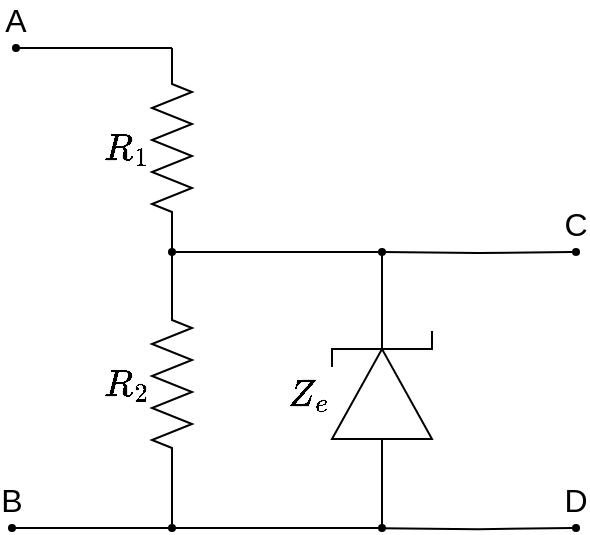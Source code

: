 <mxfile version="12.2.0" type="device" pages="1"><diagram name="Page-1" id="7e0a89b8-554c-2b80-1dc8-d5c74ca68de4"><mxGraphModel dx="589" dy="328" grid="1" gridSize="10" guides="1" tooltips="1" connect="1" arrows="1" fold="1" page="1" pageScale="1" pageWidth="1169" pageHeight="827" background="#ffffff" math="1" shadow="0"><root><mxCell id="0"/><mxCell id="1" parent="0"/><mxCell id="CSaEqaCMofFr_qnGQZPV-8" value="" style="edgeStyle=orthogonalEdgeStyle;rounded=0;orthogonalLoop=1;jettySize=auto;html=1;endArrow=none;endFill=0;fontFamily=Helvetica;fontSize=16;" edge="1" parent="1" source="CSaEqaCMofFr_qnGQZPV-15" target="CSaEqaCMofFr_qnGQZPV-7"><mxGeometry relative="1" as="geometry"/></mxCell><mxCell id="1cb643a89b7d889d-5" value="$$R_1$$" style="verticalLabelPosition=middle;shadow=0;dashed=0;align=right;fillColor=#ffffff;html=1;verticalAlign=middle;strokeWidth=1;shape=mxgraph.electrical.resistors.resistor_2;rounded=1;comic=0;labelBackgroundColor=none;fontFamily=Helvetica;fontSize=16;fontColor=#000000;direction=south;labelPosition=left;" parent="1" vertex="1"><mxGeometry x="210" y="32" width="20" height="100" as="geometry"/></mxCell><mxCell id="CSaEqaCMofFr_qnGQZPV-7" value="$$R_2$$" style="verticalLabelPosition=middle;shadow=0;dashed=0;align=right;fillColor=#ffffff;html=1;verticalAlign=middle;strokeWidth=1;shape=mxgraph.electrical.resistors.resistor_2;rounded=1;comic=0;labelBackgroundColor=none;fontFamily=Helvetica;fontSize=16;fontColor=#000000;direction=south;labelPosition=left;" vertex="1" parent="1"><mxGeometry x="210" y="150" width="20" height="100" as="geometry"/></mxCell><mxCell id="CSaEqaCMofFr_qnGQZPV-13" style="edgeStyle=orthogonalEdgeStyle;rounded=0;orthogonalLoop=1;jettySize=auto;html=1;exitX=1;exitY=0.5;exitDx=0;exitDy=0;entryX=0;entryY=0.5;entryDx=0;entryDy=0;entryPerimeter=0;verticalAlign=middle;endArrow=none;endFill=0;fontFamily=Helvetica;fontSize=16;" edge="1" parent="1" source="1cb643a89b7d889d-17" target="1cb643a89b7d889d-5"><mxGeometry relative="1" as="geometry"><Array as="points"><mxPoint x="210" y="32"/><mxPoint x="210" y="32"/></Array></mxGeometry></mxCell><mxCell id="1cb643a89b7d889d-17" value="A" style="ellipse;whiteSpace=wrap;html=1;rounded=1;shadow=0;comic=0;labelBackgroundColor=none;strokeColor=none;strokeWidth=2;fillColor=#000000;fontFamily=Helvetica;fontSize=16;fontColor=#000000;align=center;labelPosition=center;verticalLabelPosition=top;verticalAlign=bottom;" parent="1" vertex="1"><mxGeometry x="140" y="30" width="4" height="4" as="geometry"/></mxCell><mxCell id="CSaEqaCMofFr_qnGQZPV-14" value="$$Z_e$$" style="pointerEvents=1;fillColor=#000000;verticalLabelPosition=middle;shadow=0;dashed=0;align=right;fillColor=#ffffff;html=1;verticalAlign=middle;strokeWidth=1;shape=mxgraph.electrical.diodes.zener_diode_1;direction=north;fontFamily=Helvetica;fontSize=16;labelPosition=left;" vertex="1" parent="1"><mxGeometry x="300" y="160" width="50" height="90" as="geometry"/></mxCell><mxCell id="CSaEqaCMofFr_qnGQZPV-18" style="edgeStyle=orthogonalEdgeStyle;rounded=0;orthogonalLoop=1;jettySize=auto;html=1;exitX=1;exitY=0.5;exitDx=0;exitDy=0;entryX=1;entryY=0.5;entryDx=0;entryDy=0;entryPerimeter=0;endArrow=none;endFill=0;fontFamily=Helvetica;fontSize=16;" edge="1" parent="1" source="CSaEqaCMofFr_qnGQZPV-35" target="CSaEqaCMofFr_qnGQZPV-14"><mxGeometry relative="1" as="geometry"/></mxCell><mxCell id="CSaEqaCMofFr_qnGQZPV-37" style="edgeStyle=orthogonalEdgeStyle;rounded=0;orthogonalLoop=1;jettySize=auto;html=1;exitX=1;exitY=0.5;exitDx=0;exitDy=0;entryX=0;entryY=0.5;entryDx=0;entryDy=0;endArrow=none;endFill=0;fontFamily=Helvetica;fontSize=16;" edge="1" parent="1" source="CSaEqaCMofFr_qnGQZPV-15" target="CSaEqaCMofFr_qnGQZPV-35"><mxGeometry relative="1" as="geometry"/></mxCell><mxCell id="CSaEqaCMofFr_qnGQZPV-15" value="" style="ellipse;whiteSpace=wrap;html=1;rounded=1;shadow=0;comic=0;labelBackgroundColor=none;strokeColor=none;strokeWidth=2;fillColor=#000000;fontFamily=Helvetica;fontSize=16;fontColor=#000000;align=center;labelPosition=center;verticalLabelPosition=top;verticalAlign=bottom;" vertex="1" parent="1"><mxGeometry x="218" y="132" width="4" height="4" as="geometry"/></mxCell><mxCell id="CSaEqaCMofFr_qnGQZPV-22" style="edgeStyle=orthogonalEdgeStyle;rounded=0;orthogonalLoop=1;jettySize=auto;html=1;exitX=1;exitY=0.5;exitDx=0;exitDy=0;entryX=0;entryY=0.5;entryDx=0;entryDy=0;entryPerimeter=0;endArrow=none;endFill=0;fontFamily=Helvetica;fontSize=16;" edge="1" parent="1" source="CSaEqaCMofFr_qnGQZPV-38" target="CSaEqaCMofFr_qnGQZPV-14"><mxGeometry relative="1" as="geometry"/></mxCell><mxCell id="CSaEqaCMofFr_qnGQZPV-24" style="edgeStyle=orthogonalEdgeStyle;rounded=0;orthogonalLoop=1;jettySize=auto;html=1;exitX=1;exitY=0.5;exitDx=0;exitDy=0;entryX=0;entryY=0.5;entryDx=0;entryDy=0;endArrow=none;endFill=0;fontFamily=Helvetica;fontSize=16;" edge="1" parent="1" source="CSaEqaCMofFr_qnGQZPV-23" target="CSaEqaCMofFr_qnGQZPV-17"><mxGeometry relative="1" as="geometry"/></mxCell><mxCell id="CSaEqaCMofFr_qnGQZPV-23" value="B" style="ellipse;whiteSpace=wrap;html=1;rounded=1;shadow=0;comic=0;labelBackgroundColor=none;strokeColor=none;strokeWidth=2;fillColor=#000000;fontFamily=Helvetica;fontSize=16;fontColor=#000000;align=center;labelPosition=center;verticalLabelPosition=top;verticalAlign=bottom;" vertex="1" parent="1"><mxGeometry x="138" y="270" width="4" height="4" as="geometry"/></mxCell><mxCell id="CSaEqaCMofFr_qnGQZPV-17" value="" style="ellipse;whiteSpace=wrap;html=1;rounded=1;shadow=0;comic=0;labelBackgroundColor=none;strokeColor=none;strokeWidth=2;fillColor=#000000;fontFamily=Helvetica;fontSize=16;fontColor=#000000;align=center;labelPosition=center;verticalLabelPosition=top;verticalAlign=bottom;" vertex="1" parent="1"><mxGeometry x="218" y="270" width="4" height="4" as="geometry"/></mxCell><mxCell id="CSaEqaCMofFr_qnGQZPV-34" value="" style="edgeStyle=orthogonalEdgeStyle;rounded=0;orthogonalLoop=1;jettySize=auto;html=1;endArrow=none;endFill=0;fontFamily=Helvetica;fontSize=16;" edge="1" parent="1" source="CSaEqaCMofFr_qnGQZPV-7" target="CSaEqaCMofFr_qnGQZPV-17"><mxGeometry relative="1" as="geometry"><mxPoint x="219.972" y="250" as="sourcePoint"/><mxPoint x="220.0" y="392" as="targetPoint"/></mxGeometry></mxCell><mxCell id="CSaEqaCMofFr_qnGQZPV-35" value="" style="ellipse;whiteSpace=wrap;html=1;rounded=1;shadow=0;comic=0;labelBackgroundColor=none;strokeColor=none;strokeWidth=2;fillColor=#000000;fontFamily=Helvetica;fontSize=16;fontColor=#000000;align=center;labelPosition=center;verticalLabelPosition=top;verticalAlign=bottom;" vertex="1" parent="1"><mxGeometry x="323" y="132" width="4" height="4" as="geometry"/></mxCell><mxCell id="CSaEqaCMofFr_qnGQZPV-38" value="" style="ellipse;whiteSpace=wrap;html=1;rounded=1;shadow=0;comic=0;labelBackgroundColor=none;strokeColor=none;strokeWidth=2;fillColor=#000000;fontFamily=Helvetica;fontSize=16;fontColor=#000000;align=center;labelPosition=center;verticalLabelPosition=top;verticalAlign=bottom;" vertex="1" parent="1"><mxGeometry x="323" y="270" width="4" height="4" as="geometry"/></mxCell><mxCell id="CSaEqaCMofFr_qnGQZPV-39" style="edgeStyle=orthogonalEdgeStyle;rounded=0;orthogonalLoop=1;jettySize=auto;html=1;exitX=1;exitY=0.5;exitDx=0;exitDy=0;entryX=0;entryY=0.5;entryDx=0;entryDy=0;entryPerimeter=0;endArrow=none;endFill=0;fontFamily=Helvetica;fontSize=16;" edge="1" parent="1" source="CSaEqaCMofFr_qnGQZPV-17" target="CSaEqaCMofFr_qnGQZPV-38"><mxGeometry relative="1" as="geometry"><mxPoint x="221.93" y="272.093" as="sourcePoint"/><mxPoint x="324.953" y="250" as="targetPoint"/></mxGeometry></mxCell><mxCell id="CSaEqaCMofFr_qnGQZPV-40" style="edgeStyle=orthogonalEdgeStyle;rounded=0;orthogonalLoop=1;jettySize=auto;html=1;exitX=1;exitY=0.5;exitDx=0;exitDy=0;entryX=0;entryY=0.5;entryDx=0;entryDy=0;endArrow=none;endFill=0;fontFamily=Helvetica;fontSize=16;" edge="1" parent="1" target="CSaEqaCMofFr_qnGQZPV-42"><mxGeometry relative="1" as="geometry"><mxPoint x="325.048" y="134" as="sourcePoint"/><mxPoint x="426" y="134" as="targetPoint"/></mxGeometry></mxCell><mxCell id="CSaEqaCMofFr_qnGQZPV-41" style="edgeStyle=orthogonalEdgeStyle;rounded=0;orthogonalLoop=1;jettySize=auto;html=1;exitX=1;exitY=0.5;exitDx=0;exitDy=0;entryX=0;entryY=0.5;entryDx=0;entryDy=0;endArrow=none;endFill=0;fontFamily=Helvetica;fontSize=16;" edge="1" parent="1" target="CSaEqaCMofFr_qnGQZPV-43"><mxGeometry relative="1" as="geometry"><mxPoint x="325.048" y="272.095" as="sourcePoint"/><mxPoint x="426" y="272.095" as="targetPoint"/></mxGeometry></mxCell><mxCell id="CSaEqaCMofFr_qnGQZPV-42" value="C" style="ellipse;whiteSpace=wrap;html=1;rounded=1;shadow=0;comic=0;labelBackgroundColor=none;strokeColor=none;strokeWidth=2;fillColor=#000000;fontFamily=Helvetica;fontSize=16;fontColor=#000000;align=center;labelPosition=center;verticalLabelPosition=top;verticalAlign=bottom;" vertex="1" parent="1"><mxGeometry x="420" y="132" width="4" height="4" as="geometry"/></mxCell><mxCell id="CSaEqaCMofFr_qnGQZPV-43" value="D" style="ellipse;whiteSpace=wrap;html=1;rounded=1;shadow=0;comic=0;labelBackgroundColor=none;strokeColor=none;strokeWidth=2;fillColor=#000000;fontFamily=Helvetica;fontSize=16;fontColor=#000000;align=center;labelPosition=center;verticalLabelPosition=top;verticalAlign=bottom;" vertex="1" parent="1"><mxGeometry x="420" y="270" width="4" height="4" as="geometry"/></mxCell></root></mxGraphModel></diagram></mxfile>